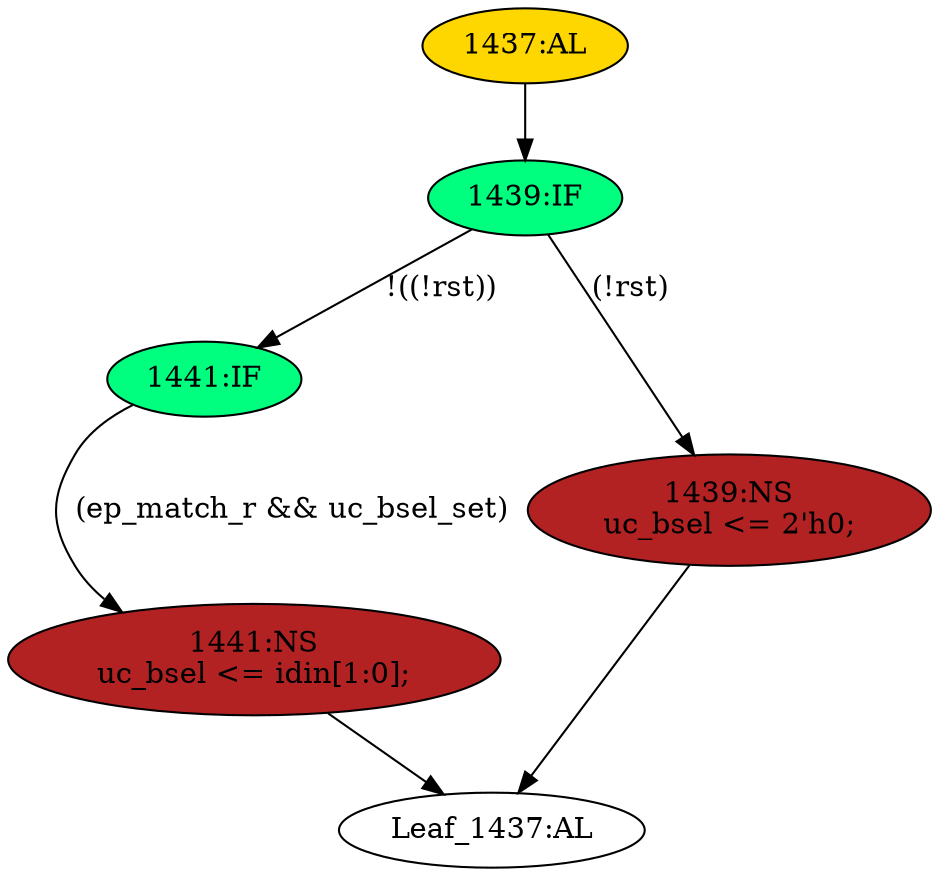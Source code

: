 strict digraph "" {
	node [label="\N"];
	"Leaf_1437:AL"	 [def_var="['uc_bsel']",
		label="Leaf_1437:AL"];
	"1441:IF"	 [ast="<pyverilog.vparser.ast.IfStatement object at 0x7f0a38eba190>",
		fillcolor=springgreen,
		label="1441:IF",
		statements="[]",
		style=filled,
		typ=IfStatement];
	"1441:NS"	 [ast="<pyverilog.vparser.ast.NonblockingSubstitution object at 0x7f0a38eba1d0>",
		fillcolor=firebrick,
		label="1441:NS
uc_bsel <= idin[1:0];",
		statements="[<pyverilog.vparser.ast.NonblockingSubstitution object at 0x7f0a38eba1d0>]",
		style=filled,
		typ=NonblockingSubstitution];
	"1441:IF" -> "1441:NS"	 [cond="['ep_match_r', 'uc_bsel_set']",
		label="(ep_match_r && uc_bsel_set)",
		lineno=1441];
	"1439:IF"	 [ast="<pyverilog.vparser.ast.IfStatement object at 0x7f0a38eba6d0>",
		fillcolor=springgreen,
		label="1439:IF",
		statements="[]",
		style=filled,
		typ=IfStatement];
	"1439:IF" -> "1441:IF"	 [cond="['rst']",
		label="!((!rst))",
		lineno=1439];
	"1439:NS"	 [ast="<pyverilog.vparser.ast.NonblockingSubstitution object at 0x7f0a38eba490>",
		fillcolor=firebrick,
		label="1439:NS
uc_bsel <= 2'h0;",
		statements="[<pyverilog.vparser.ast.NonblockingSubstitution object at 0x7f0a38eba490>]",
		style=filled,
		typ=NonblockingSubstitution];
	"1439:IF" -> "1439:NS"	 [cond="['rst']",
		label="(!rst)",
		lineno=1439];
	"1441:NS" -> "Leaf_1437:AL"	 [cond="[]",
		lineno=None];
	"1437:AL"	 [ast="<pyverilog.vparser.ast.Always object at 0x7f0a38eba5d0>",
		clk_sens=True,
		fillcolor=gold,
		label="1437:AL",
		sens="['clk']",
		statements="[]",
		style=filled,
		typ=Always,
		use_var="['ep_match_r', 'rst', 'uc_bsel_set', 'idin']"];
	"1437:AL" -> "1439:IF"	 [cond="[]",
		lineno=None];
	"1439:NS" -> "Leaf_1437:AL"	 [cond="[]",
		lineno=None];
}
